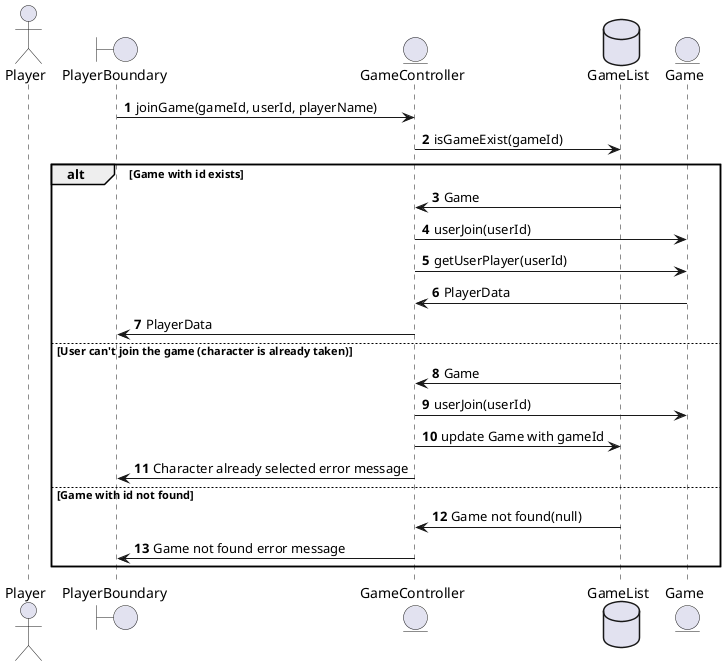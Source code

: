 @startuml

autonumber
actor Player
boundary PlayerBoundary
entity GameController
PlayerBoundary -> GameController: joinGame(gameId, userId, playerName)
database GameList
entity Game
GameController -> GameList: isGameExist(gameId)

alt Game with id exists
    GameList -> GameController: Game
    GameController -> Game: userJoin(userId)
    GameController -> Game: getUserPlayer(userId)
    Game -> GameController: PlayerData
    GameController -> PlayerBoundary: PlayerData

else User can't join the game (character is already taken)
    GameList -> GameController: Game
    GameController -> Game: userJoin(userId)
    GameController -> GameList: update Game with gameId
    GameController -> PlayerBoundary: Character already selected error message

else Game with id not found
    GameList -> GameController: Game not found(null)
    GameController -> PlayerBoundary: Game not found error message
end
@enduml